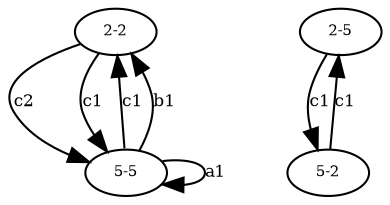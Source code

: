 digraph {
"Hv2-2" [label="2-2",fontsize=7,width=.01,height=.01];
"Hv2-2" -> "Hv5-5" [label="c2",fontsize=8];
"Hv2-2" -> "Hv5-5" [label="c1",fontsize=8];
"Hv2-5" [label="2-5",fontsize=7,width=.01,height=.01];
"Hv2-5" -> "Hv5-2" [label="c1",fontsize=8];
"Hv5-2" [label="5-2",fontsize=7,width=.01,height=.01];
"Hv5-2" -> "Hv2-5" [label="c1",fontsize=8];
"Hv5-5" [label="5-5",fontsize=7,width=.01,height=.01];
"Hv5-5" -> "Hv5-5" [label="a1",fontsize=8];
"Hv5-5" -> "Hv2-2" [label="c1",fontsize=8];
"Hv5-5" -> "Hv2-2" [label="b1",fontsize=8];
}
